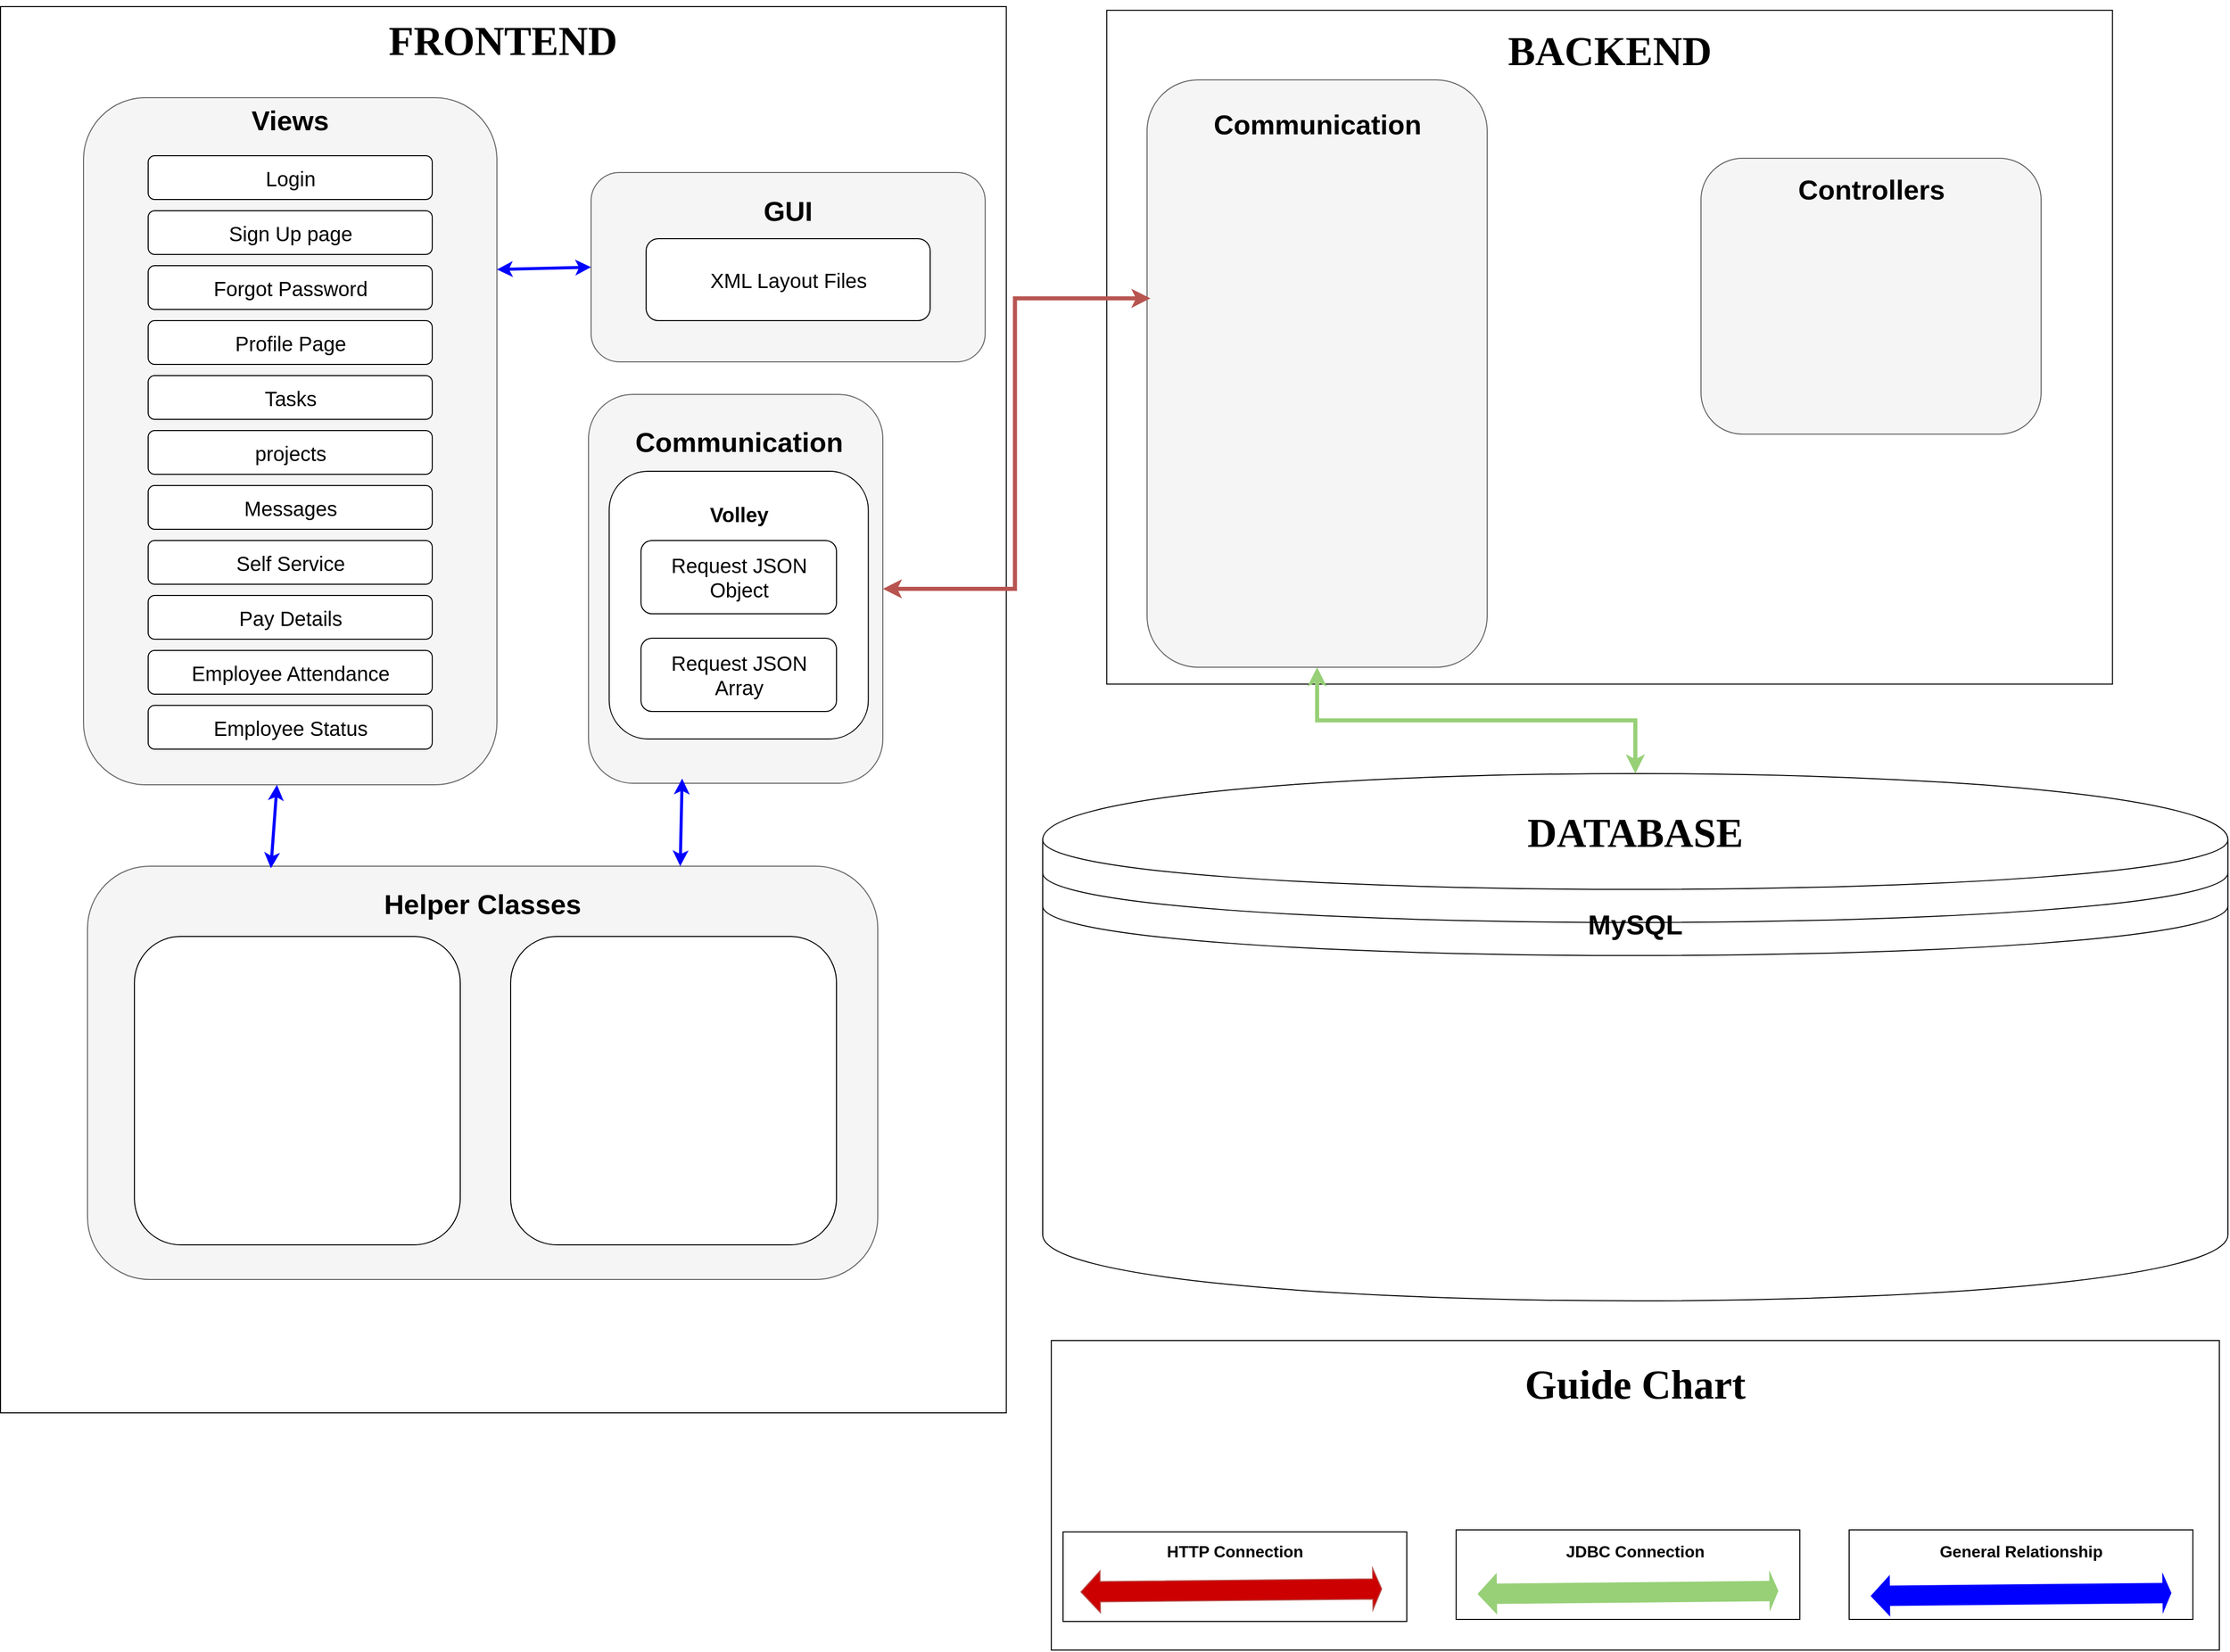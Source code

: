 <mxfile version="24.8.6">
  <diagram name="Page-1" id="kuL3mddHvJ-c9CjzXcR1">
    <mxGraphModel dx="2484" dy="1654" grid="0" gridSize="10" guides="1" tooltips="1" connect="1" arrows="1" fold="1" page="1" pageScale="1" pageWidth="1700" pageHeight="1100" math="0" shadow="0">
      <root>
        <mxCell id="0" />
        <mxCell id="1" parent="0" />
        <mxCell id="B85vc1KlHJfcwgaFiPgZ-22" value="" style="rounded=0;whiteSpace=wrap;html=1;rotation=90;" vertex="1" parent="1">
          <mxGeometry x="-162.37" y="264.38" width="1381.5" height="987.75" as="geometry" />
        </mxCell>
        <mxCell id="B85vc1KlHJfcwgaFiPgZ-5" value="&lt;h1&gt;&lt;br&gt;&lt;/h1&gt;" style="rounded=1;whiteSpace=wrap;html=1;fillColor=#f5f5f5;fontColor=#333333;strokeColor=#666666;rotation=90;" vertex="1" parent="1">
          <mxGeometry x="-18.5" y="291.5" width="675" height="406" as="geometry" />
        </mxCell>
        <mxCell id="B85vc1KlHJfcwgaFiPgZ-7" value="&lt;h1&gt;&lt;font style=&quot;font-size: 27px;&quot; color=&quot;#000000&quot;&gt;Views&lt;/font&gt;&lt;/h1&gt;" style="text;strokeColor=none;align=center;fillColor=none;html=1;verticalAlign=middle;whiteSpace=wrap;rounded=0;fontColor=#FFFFFF;" vertex="1" parent="1">
          <mxGeometry x="231" y="157" width="176" height="46" as="geometry" />
        </mxCell>
        <mxCell id="B85vc1KlHJfcwgaFiPgZ-9" value="&lt;font style=&quot;font-size: 20px;&quot;&gt;Login&lt;/font&gt;" style="rounded=1;whiteSpace=wrap;html=1;" vertex="1" parent="1">
          <mxGeometry x="179.5" y="214" width="279" height="43" as="geometry" />
        </mxCell>
        <mxCell id="B85vc1KlHJfcwgaFiPgZ-10" value="&lt;font style=&quot;font-size: 20px;&quot;&gt;Sign Up page&lt;/font&gt;" style="rounded=1;whiteSpace=wrap;html=1;" vertex="1" parent="1">
          <mxGeometry x="179.5" y="268" width="279" height="43" as="geometry" />
        </mxCell>
        <mxCell id="B85vc1KlHJfcwgaFiPgZ-11" value="&lt;font style=&quot;font-size: 20px;&quot;&gt;Forgot Password&lt;/font&gt;" style="rounded=1;whiteSpace=wrap;html=1;" vertex="1" parent="1">
          <mxGeometry x="179.5" y="322" width="279" height="43" as="geometry" />
        </mxCell>
        <mxCell id="B85vc1KlHJfcwgaFiPgZ-12" value="&lt;font style=&quot;font-size: 20px;&quot;&gt;Profile Page&lt;/font&gt;" style="rounded=1;whiteSpace=wrap;html=1;" vertex="1" parent="1">
          <mxGeometry x="179.5" y="376" width="279" height="43" as="geometry" />
        </mxCell>
        <mxCell id="B85vc1KlHJfcwgaFiPgZ-13" value="&lt;font style=&quot;font-size: 20px;&quot;&gt;Tasks&lt;/font&gt;" style="rounded=1;whiteSpace=wrap;html=1;" vertex="1" parent="1">
          <mxGeometry x="179.5" y="430" width="279" height="43" as="geometry" />
        </mxCell>
        <mxCell id="B85vc1KlHJfcwgaFiPgZ-14" value="&lt;font style=&quot;font-size: 20px;&quot;&gt;projects&lt;/font&gt;" style="rounded=1;whiteSpace=wrap;html=1;" vertex="1" parent="1">
          <mxGeometry x="179.5" y="484" width="279" height="43" as="geometry" />
        </mxCell>
        <mxCell id="B85vc1KlHJfcwgaFiPgZ-15" value="&lt;font style=&quot;font-size: 20px;&quot;&gt;Messages&lt;/font&gt;" style="rounded=1;whiteSpace=wrap;html=1;" vertex="1" parent="1">
          <mxGeometry x="179.5" y="538" width="279" height="43" as="geometry" />
        </mxCell>
        <mxCell id="B85vc1KlHJfcwgaFiPgZ-16" value="&lt;font style=&quot;font-size: 20px;&quot;&gt;Self Service&lt;/font&gt;" style="rounded=1;whiteSpace=wrap;html=1;" vertex="1" parent="1">
          <mxGeometry x="179.5" y="592" width="279" height="43" as="geometry" />
        </mxCell>
        <mxCell id="B85vc1KlHJfcwgaFiPgZ-17" value="&lt;font style=&quot;font-size: 20px;&quot;&gt;Pay Details&lt;/font&gt;" style="rounded=1;whiteSpace=wrap;html=1;" vertex="1" parent="1">
          <mxGeometry x="179.5" y="646" width="279" height="43" as="geometry" />
        </mxCell>
        <mxCell id="B85vc1KlHJfcwgaFiPgZ-18" value="&lt;span style=&quot;font-size: 20px;&quot;&gt;Employee Attendance&lt;/span&gt;" style="rounded=1;whiteSpace=wrap;html=1;" vertex="1" parent="1">
          <mxGeometry x="179.5" y="700" width="279" height="43" as="geometry" />
        </mxCell>
        <mxCell id="B85vc1KlHJfcwgaFiPgZ-19" value="&lt;font style=&quot;font-size: 20px;&quot;&gt;Employee Status&lt;/font&gt;" style="rounded=1;whiteSpace=wrap;html=1;" vertex="1" parent="1">
          <mxGeometry x="179.5" y="754" width="279" height="43" as="geometry" />
        </mxCell>
        <mxCell id="B85vc1KlHJfcwgaFiPgZ-21" style="edgeStyle=orthogonalEdgeStyle;rounded=0;orthogonalLoop=1;jettySize=auto;html=1;exitX=1;exitY=0.5;exitDx=0;exitDy=0;strokeColor=#23445D;" edge="1" parent="1" source="B85vc1KlHJfcwgaFiPgZ-5" target="B85vc1KlHJfcwgaFiPgZ-5">
          <mxGeometry relative="1" as="geometry" />
        </mxCell>
        <mxCell id="B85vc1KlHJfcwgaFiPgZ-23" value="&lt;h1&gt;&lt;font style=&quot;font-size: 40px;&quot; face=&quot;Times New Roman&quot; color=&quot;#000000&quot;&gt;FRONTEND&lt;/font&gt;&lt;/h1&gt;" style="text;strokeColor=none;align=center;fillColor=none;html=1;verticalAlign=middle;whiteSpace=wrap;rounded=0;fontColor=#FFFFFF;" vertex="1" parent="1">
          <mxGeometry x="498.38" y="86" width="60" height="30" as="geometry" />
        </mxCell>
        <mxCell id="B85vc1KlHJfcwgaFiPgZ-24" value="&lt;h1&gt;&lt;br&gt;&lt;/h1&gt;" style="rounded=1;whiteSpace=wrap;html=1;fillColor=#f5f5f5;fontColor=#333333;strokeColor=#666666;rotation=90;" vertex="1" parent="1">
          <mxGeometry x="715" y="130" width="186" height="387" as="geometry" />
        </mxCell>
        <mxCell id="B85vc1KlHJfcwgaFiPgZ-25" value="&lt;h1&gt;&lt;font style=&quot;font-size: 27px;&quot; color=&quot;#000000&quot;&gt;GUI&lt;/font&gt;&lt;/h1&gt;" style="text;strokeColor=none;align=center;fillColor=none;html=1;verticalAlign=middle;whiteSpace=wrap;rounded=0;fontColor=#FFFFFF;" vertex="1" parent="1">
          <mxGeometry x="720" y="245.5" width="176" height="46" as="geometry" />
        </mxCell>
        <mxCell id="B85vc1KlHJfcwgaFiPgZ-26" value="&lt;font style=&quot;font-size: 20px;&quot;&gt;XML Layout Files&lt;/font&gt;" style="rounded=1;whiteSpace=wrap;html=1;" vertex="1" parent="1">
          <mxGeometry x="668.5" y="295.5" width="279" height="80.5" as="geometry" />
        </mxCell>
        <mxCell id="B85vc1KlHJfcwgaFiPgZ-28" value="" style="endArrow=classic;startArrow=classic;html=1;rounded=0;strokeColor=#0000FF;entryX=0.5;entryY=1;entryDx=0;entryDy=0;exitX=0.25;exitY=0;exitDx=0;exitDy=0;strokeWidth=3;" edge="1" parent="1" source="B85vc1KlHJfcwgaFiPgZ-5" target="B85vc1KlHJfcwgaFiPgZ-24">
          <mxGeometry width="50" height="50" relative="1" as="geometry">
            <mxPoint x="529" y="358" as="sourcePoint" />
            <mxPoint x="579" y="308" as="targetPoint" />
          </mxGeometry>
        </mxCell>
        <mxCell id="B85vc1KlHJfcwgaFiPgZ-29" value="&lt;h1&gt;&lt;br&gt;&lt;/h1&gt;" style="rounded=1;whiteSpace=wrap;html=1;fillColor=#f5f5f5;fontColor=#333333;strokeColor=#666666;rotation=90;" vertex="1" parent="1">
          <mxGeometry x="565.5" y="495" width="382" height="289" as="geometry" />
        </mxCell>
        <mxCell id="B85vc1KlHJfcwgaFiPgZ-30" value="&lt;h1&gt;&lt;font style=&quot;font-size: 27px;&quot; color=&quot;#000000&quot;&gt;Communication&lt;/font&gt;&lt;/h1&gt;" style="text;strokeColor=none;align=center;fillColor=none;html=1;verticalAlign=middle;whiteSpace=wrap;rounded=0;fontColor=#FFFFFF;" vertex="1" parent="1">
          <mxGeometry x="671.5" y="473" width="176" height="46" as="geometry" />
        </mxCell>
        <mxCell id="B85vc1KlHJfcwgaFiPgZ-31" value="" style="rounded=1;whiteSpace=wrap;html=1;" vertex="1" parent="1">
          <mxGeometry x="632.25" y="524" width="254.5" height="263" as="geometry" />
        </mxCell>
        <mxCell id="B85vc1KlHJfcwgaFiPgZ-33" value="&lt;h1&gt;&lt;font style=&quot;font-size: 20px;&quot; color=&quot;#000000&quot;&gt;Volley&lt;/font&gt;&lt;/h1&gt;" style="text;strokeColor=none;align=center;fillColor=none;html=1;verticalAlign=middle;whiteSpace=wrap;rounded=0;fontColor=#FFFFFF;" vertex="1" parent="1">
          <mxGeometry x="671.5" y="543" width="176" height="46" as="geometry" />
        </mxCell>
        <mxCell id="B85vc1KlHJfcwgaFiPgZ-35" value="&lt;font style=&quot;font-size: 20px;&quot;&gt;Request JSON&lt;/font&gt;&lt;div&gt;&lt;font style=&quot;font-size: 20px;&quot;&gt;Object&lt;/font&gt;&lt;/div&gt;" style="rounded=1;whiteSpace=wrap;html=1;" vertex="1" parent="1">
          <mxGeometry x="663.5" y="592" width="192" height="72" as="geometry" />
        </mxCell>
        <mxCell id="B85vc1KlHJfcwgaFiPgZ-36" value="&lt;font style=&quot;font-size: 20px;&quot;&gt;Request JSON&lt;/font&gt;&lt;div&gt;&lt;font style=&quot;font-size: 20px;&quot;&gt;Array&lt;/font&gt;&lt;/div&gt;" style="rounded=1;whiteSpace=wrap;html=1;" vertex="1" parent="1">
          <mxGeometry x="663.5" y="688" width="192" height="72" as="geometry" />
        </mxCell>
        <mxCell id="B85vc1KlHJfcwgaFiPgZ-37" value="&lt;h1&gt;&lt;br&gt;&lt;/h1&gt;" style="rounded=1;whiteSpace=wrap;html=1;fillColor=#f5f5f5;fontColor=#333333;strokeColor=#666666;rotation=-180;" vertex="1" parent="1">
          <mxGeometry x="120" y="912" width="776" height="406" as="geometry" />
        </mxCell>
        <mxCell id="B85vc1KlHJfcwgaFiPgZ-38" value="&lt;h1&gt;&lt;font color=&quot;#000000&quot;&gt;&lt;span style=&quot;caret-color: rgb(0, 0, 0); font-size: 27px;&quot;&gt;Helper Classes&lt;/span&gt;&lt;/font&gt;&lt;/h1&gt;" style="text;strokeColor=none;align=center;fillColor=none;html=1;verticalAlign=middle;whiteSpace=wrap;rounded=0;fontColor=#FFFFFF;" vertex="1" parent="1">
          <mxGeometry x="395" y="927" width="226" height="46" as="geometry" />
        </mxCell>
        <mxCell id="B85vc1KlHJfcwgaFiPgZ-40" value="" style="rounded=1;whiteSpace=wrap;html=1;" vertex="1" parent="1">
          <mxGeometry x="166" y="981" width="320" height="303" as="geometry" />
        </mxCell>
        <mxCell id="B85vc1KlHJfcwgaFiPgZ-41" value="" style="rounded=1;whiteSpace=wrap;html=1;" vertex="1" parent="1">
          <mxGeometry x="535.5" y="981" width="320" height="303" as="geometry" />
        </mxCell>
        <mxCell id="B85vc1KlHJfcwgaFiPgZ-42" value="" style="rounded=0;whiteSpace=wrap;html=1;rotation=90;" vertex="1" parent="1">
          <mxGeometry x="1283.75" y="-91.75" width="662" height="987.75" as="geometry" />
        </mxCell>
        <mxCell id="B85vc1KlHJfcwgaFiPgZ-45" value="&lt;h1&gt;&lt;font face=&quot;Times New Roman&quot; color=&quot;#000000&quot;&gt;&lt;span style=&quot;caret-color: rgb(0, 0, 0); font-size: 40px;&quot;&gt;BACKEND&lt;/span&gt;&lt;/font&gt;&lt;/h1&gt;" style="text;strokeColor=none;align=center;fillColor=none;html=1;verticalAlign=middle;whiteSpace=wrap;rounded=0;fontColor=#FFFFFF;" vertex="1" parent="1">
          <mxGeometry x="1584.75" y="96" width="60" height="30" as="geometry" />
        </mxCell>
        <mxCell id="B85vc1KlHJfcwgaFiPgZ-74" style="edgeStyle=orthogonalEdgeStyle;rounded=0;orthogonalLoop=1;jettySize=auto;html=1;exitX=1;exitY=0.5;exitDx=0;exitDy=0;entryX=0.5;entryY=0;entryDx=0;entryDy=0;strokeColor=#97D077;strokeWidth=4;startArrow=classic;startFill=1;" edge="1" parent="1" source="B85vc1KlHJfcwgaFiPgZ-46" target="B85vc1KlHJfcwgaFiPgZ-53">
          <mxGeometry relative="1" as="geometry" />
        </mxCell>
        <mxCell id="B85vc1KlHJfcwgaFiPgZ-46" value="&lt;h1&gt;&lt;br&gt;&lt;/h1&gt;" style="rounded=1;whiteSpace=wrap;html=1;fillColor=#f5f5f5;fontColor=#333333;strokeColor=#666666;rotation=90;" vertex="1" parent="1">
          <mxGeometry x="1039" y="261" width="577" height="334" as="geometry" />
        </mxCell>
        <mxCell id="B85vc1KlHJfcwgaFiPgZ-47" value="&lt;h1&gt;&lt;font style=&quot;font-size: 27px;&quot; color=&quot;#000000&quot;&gt;Communication&lt;/font&gt;&lt;/h1&gt;" style="text;strokeColor=none;align=center;fillColor=none;html=1;verticalAlign=middle;whiteSpace=wrap;rounded=0;fontColor=#FFFFFF;" vertex="1" parent="1">
          <mxGeometry x="1239.5" y="161" width="176" height="46" as="geometry" />
        </mxCell>
        <mxCell id="B85vc1KlHJfcwgaFiPgZ-48" value="&lt;h1&gt;&lt;br&gt;&lt;/h1&gt;" style="rounded=1;whiteSpace=wrap;html=1;fillColor=#f5f5f5;fontColor=#333333;strokeColor=#666666;rotation=90;" vertex="1" parent="1">
          <mxGeometry x="1736" y="185" width="271" height="334" as="geometry" />
        </mxCell>
        <mxCell id="B85vc1KlHJfcwgaFiPgZ-50" value="&lt;h1&gt;&lt;font style=&quot;font-size: 27px;&quot; color=&quot;#000000&quot;&gt;Controllers&lt;/font&gt;&lt;/h1&gt;" style="text;strokeColor=none;align=center;fillColor=none;html=1;verticalAlign=middle;whiteSpace=wrap;rounded=0;fontColor=#FFFFFF;" vertex="1" parent="1">
          <mxGeometry x="1783.5" y="225" width="176" height="46" as="geometry" />
        </mxCell>
        <mxCell id="B85vc1KlHJfcwgaFiPgZ-51" style="edgeStyle=orthogonalEdgeStyle;rounded=0;orthogonalLoop=1;jettySize=auto;html=1;exitX=0.5;exitY=0;exitDx=0;exitDy=0;entryX=0.372;entryY=0.99;entryDx=0;entryDy=0;entryPerimeter=0;strokeColor=#b85450;fillColor=#f8cecc;startArrow=classic;startFill=1;strokeWidth=4;" edge="1" parent="1" source="B85vc1KlHJfcwgaFiPgZ-29" target="B85vc1KlHJfcwgaFiPgZ-46">
          <mxGeometry relative="1" as="geometry" />
        </mxCell>
        <mxCell id="B85vc1KlHJfcwgaFiPgZ-53" value="" style="shape=datastore;whiteSpace=wrap;html=1;" vertex="1" parent="1">
          <mxGeometry x="1058" y="821" width="1164" height="518" as="geometry" />
        </mxCell>
        <mxCell id="B85vc1KlHJfcwgaFiPgZ-54" value="&lt;h1&gt;&lt;font face=&quot;Times New Roman&quot; color=&quot;#000000&quot;&gt;&lt;span style=&quot;caret-color: rgb(0, 0, 0); font-size: 40px;&quot;&gt;DATABASE&lt;/span&gt;&lt;/font&gt;&lt;/h1&gt;" style="text;strokeColor=none;align=center;fillColor=none;html=1;verticalAlign=middle;whiteSpace=wrap;rounded=0;fontColor=#FFFFFF;" vertex="1" parent="1">
          <mxGeometry x="1610" y="864" width="60" height="30" as="geometry" />
        </mxCell>
        <mxCell id="B85vc1KlHJfcwgaFiPgZ-56" value="&lt;h1&gt;&lt;font color=&quot;#000000&quot;&gt;&lt;span style=&quot;caret-color: rgb(0, 0, 0); font-size: 27px;&quot;&gt;MySQL&lt;/span&gt;&lt;/font&gt;&lt;/h1&gt;" style="text;strokeColor=none;align=center;fillColor=none;html=1;verticalAlign=middle;whiteSpace=wrap;rounded=0;fontColor=#FFFFFF;" vertex="1" parent="1">
          <mxGeometry x="1487" y="947" width="306" height="46" as="geometry" />
        </mxCell>
        <mxCell id="B85vc1KlHJfcwgaFiPgZ-57" value="" style="rounded=0;whiteSpace=wrap;html=1;rotation=-180;" vertex="1" parent="1">
          <mxGeometry x="1066.43" y="1378" width="1147.13" height="304.13" as="geometry" />
        </mxCell>
        <mxCell id="B85vc1KlHJfcwgaFiPgZ-58" value="&lt;h1&gt;&lt;font face=&quot;Times New Roman&quot; color=&quot;#000000&quot;&gt;&lt;span style=&quot;caret-color: rgb(0, 0, 0); font-size: 40px;&quot;&gt;Guide Chart&lt;/span&gt;&lt;/font&gt;&lt;/h1&gt;" style="text;strokeColor=none;align=center;fillColor=none;html=1;verticalAlign=middle;whiteSpace=wrap;rounded=0;fontColor=#FFFFFF;" vertex="1" parent="1">
          <mxGeometry x="1524" y="1406" width="232" height="30" as="geometry" />
        </mxCell>
        <mxCell id="B85vc1KlHJfcwgaFiPgZ-59" value="" style="rounded=0;whiteSpace=wrap;html=1;rotation=-180;" vertex="1" parent="1">
          <mxGeometry x="1078" y="1566" width="337.56" height="88" as="geometry" />
        </mxCell>
        <mxCell id="B85vc1KlHJfcwgaFiPgZ-62" value="" style="rounded=0;whiteSpace=wrap;html=1;rotation=-180;" vertex="1" parent="1">
          <mxGeometry x="1464" y="1564" width="337.56" height="88" as="geometry" />
        </mxCell>
        <mxCell id="B85vc1KlHJfcwgaFiPgZ-63" value="" style="rounded=0;whiteSpace=wrap;html=1;rotation=-180;" vertex="1" parent="1">
          <mxGeometry x="1850" y="1564" width="337.56" height="88" as="geometry" />
        </mxCell>
        <mxCell id="B85vc1KlHJfcwgaFiPgZ-65" value="&lt;font style=&quot;font-size: 16px;&quot; color=&quot;#000000&quot;&gt;&lt;b&gt;HTTP Connection&lt;/b&gt;&lt;/font&gt;" style="text;strokeColor=none;align=center;fillColor=none;html=1;verticalAlign=middle;whiteSpace=wrap;rounded=0;fontColor=#FFFFFF;" vertex="1" parent="1">
          <mxGeometry x="1120.78" y="1570" width="252" height="30" as="geometry" />
        </mxCell>
        <mxCell id="B85vc1KlHJfcwgaFiPgZ-66" value="&lt;font style=&quot;font-size: 16px;&quot; color=&quot;#000000&quot;&gt;&lt;b&gt;General Relationship&lt;/b&gt;&lt;/font&gt;" style="text;strokeColor=none;align=center;fillColor=none;html=1;verticalAlign=middle;whiteSpace=wrap;rounded=0;fontColor=#FFFFFF;" vertex="1" parent="1">
          <mxGeometry x="1892.78" y="1570" width="252" height="30" as="geometry" />
        </mxCell>
        <mxCell id="B85vc1KlHJfcwgaFiPgZ-67" value="&lt;font style=&quot;font-size: 16px;&quot; color=&quot;#000000&quot;&gt;&lt;b&gt;JDBC Connection&lt;/b&gt;&lt;/font&gt;" style="text;strokeColor=none;align=center;fillColor=none;html=1;verticalAlign=middle;whiteSpace=wrap;rounded=0;fontColor=#FFFFFF;" vertex="1" parent="1">
          <mxGeometry x="1514" y="1570" width="252" height="30" as="geometry" />
        </mxCell>
        <mxCell id="B85vc1KlHJfcwgaFiPgZ-69" value="" style="shape=flexArrow;endArrow=classic;startArrow=classic;html=1;rounded=0;strokeColor=#b85450;width=20;endSize=2.6;entryX=0;entryY=0.25;entryDx=0;entryDy=0;fillColor=#CC0000;" edge="1" parent="1">
          <mxGeometry width="100" height="100" relative="1" as="geometry">
            <mxPoint x="1095" y="1625" as="sourcePoint" />
            <mxPoint x="1391.43" y="1622" as="targetPoint" />
          </mxGeometry>
        </mxCell>
        <mxCell id="B85vc1KlHJfcwgaFiPgZ-70" value="" style="shape=flexArrow;endArrow=classic;startArrow=classic;html=1;rounded=0;strokeColor=none;width=20;endSize=2.6;entryX=0;entryY=0.25;entryDx=0;entryDy=0;fillColor=#0000FF;" edge="1" parent="1">
          <mxGeometry width="100" height="100" relative="1" as="geometry">
            <mxPoint x="1870.56" y="1629" as="sourcePoint" />
            <mxPoint x="2166.99" y="1626" as="targetPoint" />
          </mxGeometry>
        </mxCell>
        <mxCell id="B85vc1KlHJfcwgaFiPgZ-71" value="" style="shape=flexArrow;endArrow=classic;startArrow=classic;html=1;rounded=0;strokeColor=none;width=20;endSize=2.6;entryX=0;entryY=0.25;entryDx=0;entryDy=0;fillColor=#97D077;" edge="1" parent="1">
          <mxGeometry width="100" height="100" relative="1" as="geometry">
            <mxPoint x="1484.56" y="1627" as="sourcePoint" />
            <mxPoint x="1780.99" y="1624" as="targetPoint" />
          </mxGeometry>
        </mxCell>
        <mxCell id="B85vc1KlHJfcwgaFiPgZ-72" value="" style="endArrow=classic;startArrow=classic;html=1;rounded=0;strokeColor=#0000FF;entryX=0.988;entryY=0.682;entryDx=0;entryDy=0;exitX=0.25;exitY=1;exitDx=0;exitDy=0;strokeWidth=3;entryPerimeter=0;" edge="1" parent="1" source="B85vc1KlHJfcwgaFiPgZ-37" target="B85vc1KlHJfcwgaFiPgZ-29">
          <mxGeometry width="50" height="50" relative="1" as="geometry">
            <mxPoint x="684" y="868" as="sourcePoint" />
            <mxPoint x="777" y="866" as="targetPoint" />
          </mxGeometry>
        </mxCell>
        <mxCell id="B85vc1KlHJfcwgaFiPgZ-73" value="" style="endArrow=classic;startArrow=classic;html=1;rounded=0;strokeColor=#0000FF;entryX=1;entryY=0.532;entryDx=0;entryDy=0;exitX=0.768;exitY=0.995;exitDx=0;exitDy=0;strokeWidth=3;exitPerimeter=0;entryPerimeter=0;" edge="1" parent="1" source="B85vc1KlHJfcwgaFiPgZ-37" target="B85vc1KlHJfcwgaFiPgZ-5">
          <mxGeometry width="50" height="50" relative="1" as="geometry">
            <mxPoint x="272.5" y="856" as="sourcePoint" />
            <mxPoint x="365.5" y="854" as="targetPoint" />
          </mxGeometry>
        </mxCell>
      </root>
    </mxGraphModel>
  </diagram>
</mxfile>

